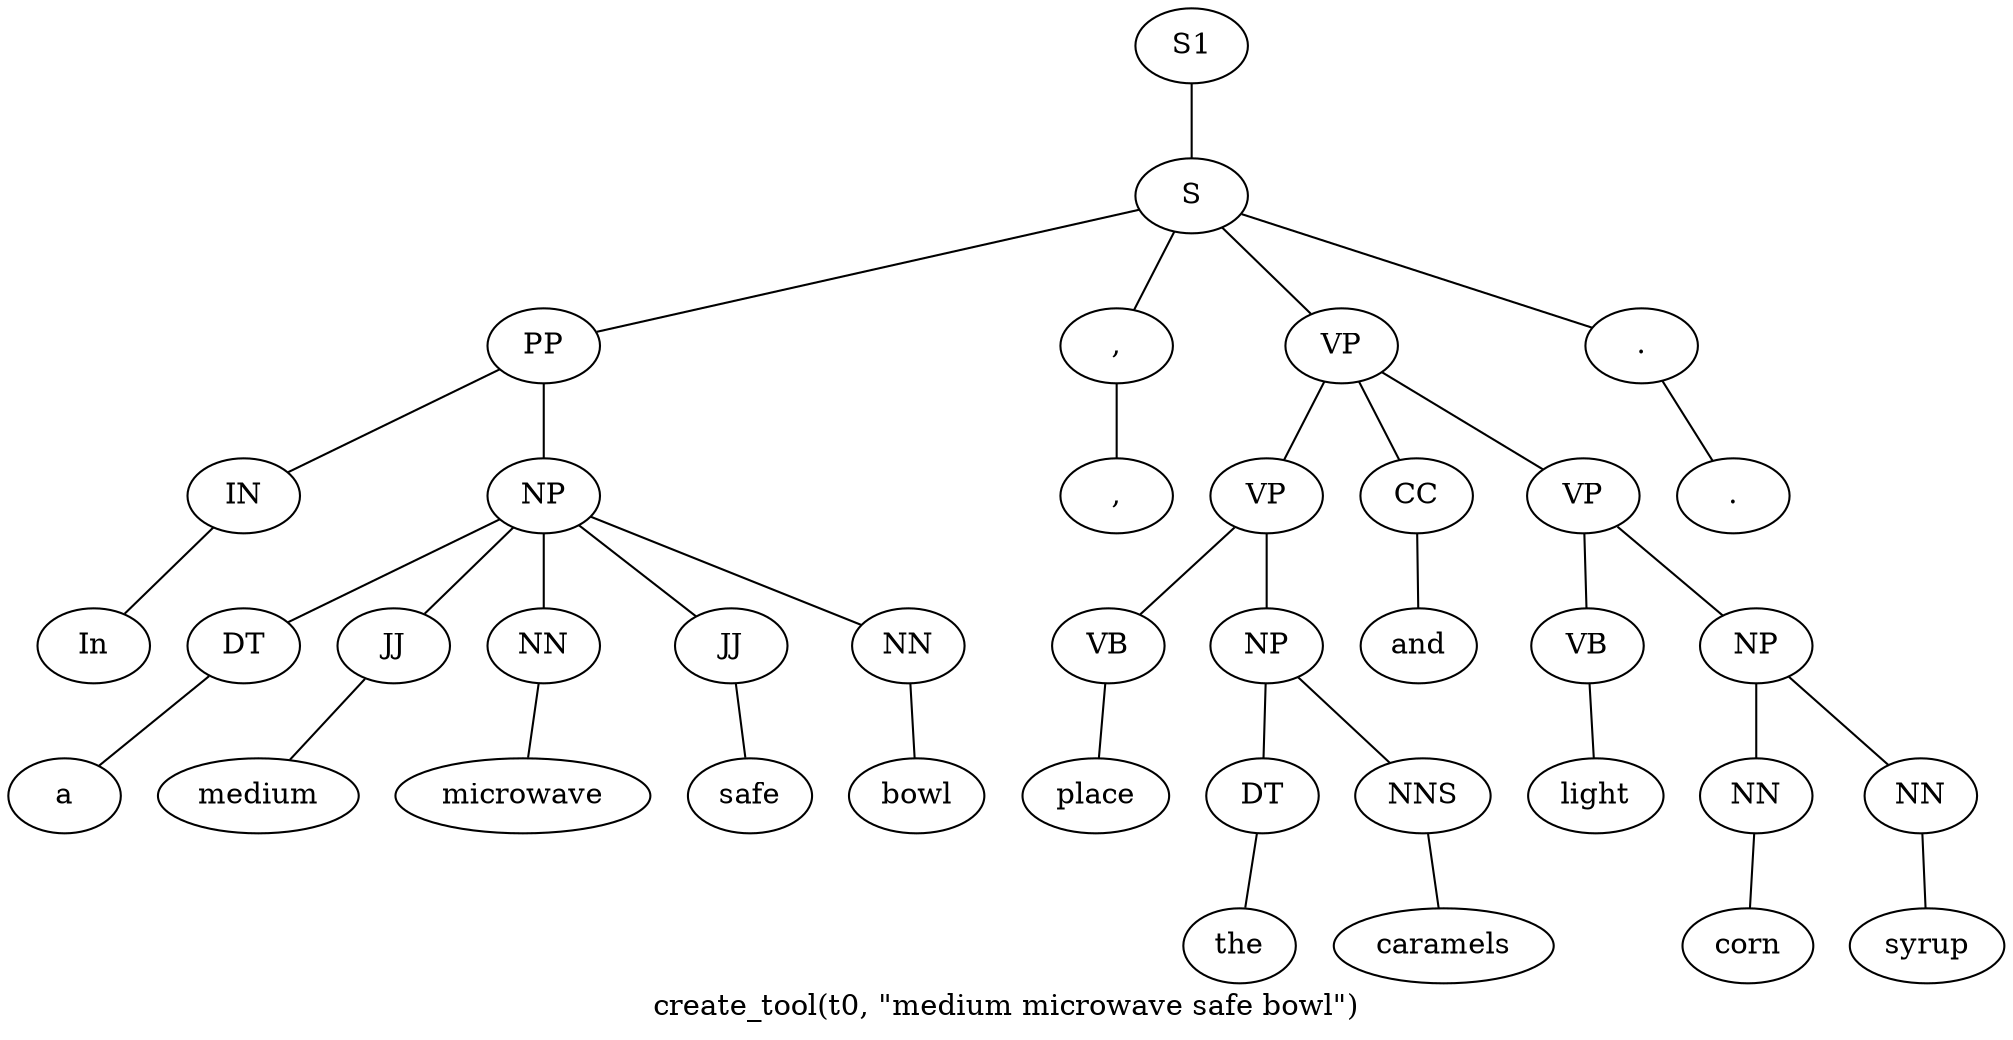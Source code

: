 graph SyntaxGraph {
	label = "create_tool(t0, \"medium microwave safe bowl\")";
	Node0 [label="S1"];
	Node1 [label="S"];
	Node2 [label="PP"];
	Node3 [label="IN"];
	Node4 [label="In"];
	Node5 [label="NP"];
	Node6 [label="DT"];
	Node7 [label="a"];
	Node8 [label="JJ"];
	Node9 [label="medium"];
	Node10 [label="NN"];
	Node11 [label="microwave"];
	Node12 [label="JJ"];
	Node13 [label="safe"];
	Node14 [label="NN"];
	Node15 [label="bowl"];
	Node16 [label=","];
	Node17 [label=","];
	Node18 [label="VP"];
	Node19 [label="VP"];
	Node20 [label="VB"];
	Node21 [label="place"];
	Node22 [label="NP"];
	Node23 [label="DT"];
	Node24 [label="the"];
	Node25 [label="NNS"];
	Node26 [label="caramels"];
	Node27 [label="CC"];
	Node28 [label="and"];
	Node29 [label="VP"];
	Node30 [label="VB"];
	Node31 [label="light"];
	Node32 [label="NP"];
	Node33 [label="NN"];
	Node34 [label="corn"];
	Node35 [label="NN"];
	Node36 [label="syrup"];
	Node37 [label="."];
	Node38 [label="."];

	Node0 -- Node1;
	Node1 -- Node2;
	Node1 -- Node16;
	Node1 -- Node18;
	Node1 -- Node37;
	Node2 -- Node3;
	Node2 -- Node5;
	Node3 -- Node4;
	Node5 -- Node6;
	Node5 -- Node8;
	Node5 -- Node10;
	Node5 -- Node12;
	Node5 -- Node14;
	Node6 -- Node7;
	Node8 -- Node9;
	Node10 -- Node11;
	Node12 -- Node13;
	Node14 -- Node15;
	Node16 -- Node17;
	Node18 -- Node19;
	Node18 -- Node27;
	Node18 -- Node29;
	Node19 -- Node20;
	Node19 -- Node22;
	Node20 -- Node21;
	Node22 -- Node23;
	Node22 -- Node25;
	Node23 -- Node24;
	Node25 -- Node26;
	Node27 -- Node28;
	Node29 -- Node30;
	Node29 -- Node32;
	Node30 -- Node31;
	Node32 -- Node33;
	Node32 -- Node35;
	Node33 -- Node34;
	Node35 -- Node36;
	Node37 -- Node38;
}